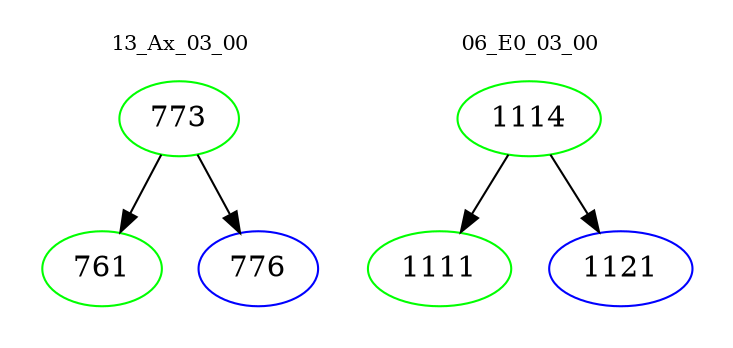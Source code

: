digraph{
subgraph cluster_0 {
color = white
label = "13_Ax_03_00";
fontsize=10;
T0_773 [label="773", color="green"]
T0_773 -> T0_761 [color="black"]
T0_761 [label="761", color="green"]
T0_773 -> T0_776 [color="black"]
T0_776 [label="776", color="blue"]
}
subgraph cluster_1 {
color = white
label = "06_E0_03_00";
fontsize=10;
T1_1114 [label="1114", color="green"]
T1_1114 -> T1_1111 [color="black"]
T1_1111 [label="1111", color="green"]
T1_1114 -> T1_1121 [color="black"]
T1_1121 [label="1121", color="blue"]
}
}
